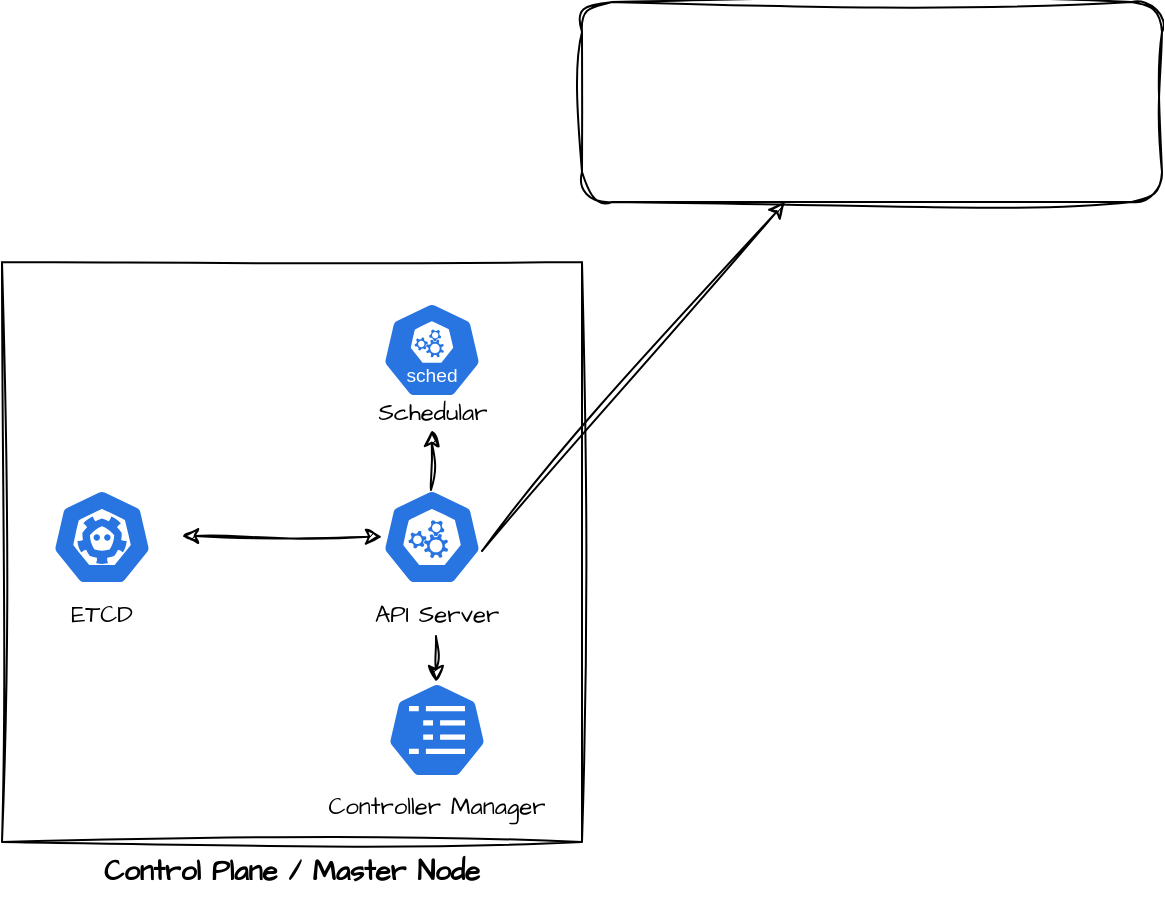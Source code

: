 <mxfile version="24.5.5" type="github">
  <diagram name="Page-1" id="wMEaXiZTN7ye7j9jagXj">
    <mxGraphModel dx="1434" dy="781" grid="1" gridSize="10" guides="1" tooltips="1" connect="1" arrows="1" fold="1" page="1" pageScale="1" pageWidth="850" pageHeight="1100" math="0" shadow="0">
      <root>
        <mxCell id="0" />
        <mxCell id="1" parent="0" />
        <mxCell id="pVgq_ht21RBZaUko71De-2" value="" style="whiteSpace=wrap;html=1;aspect=fixed;sketch=1;hachureGap=4;jiggle=2;curveFitting=1;fontFamily=Architects Daughter;fontSource=https%3A%2F%2Ffonts.googleapis.com%2Fcss%3Ffamily%3DArchitects%2BDaughter;" vertex="1" parent="1">
          <mxGeometry x="30" y="180" width="290" height="290" as="geometry" />
        </mxCell>
        <mxCell id="pVgq_ht21RBZaUko71De-3" value="&lt;font style=&quot;font-size: 14px;&quot;&gt;&lt;b&gt;Control Plane / Master Node&lt;/b&gt;&lt;/font&gt;" style="text;html=1;align=center;verticalAlign=middle;whiteSpace=wrap;rounded=0;fontFamily=Architects Daughter;fontSource=https%3A%2F%2Ffonts.googleapis.com%2Fcss%3Ffamily%3DArchitects%2BDaughter;" vertex="1" parent="1">
          <mxGeometry x="60" y="470" width="230" height="30" as="geometry" />
        </mxCell>
        <mxCell id="pVgq_ht21RBZaUko71De-8" value="ETCD" style="text;html=1;align=center;verticalAlign=middle;whiteSpace=wrap;rounded=0;fontFamily=Architects Daughter;fontSource=https%3A%2F%2Ffonts.googleapis.com%2Fcss%3Ffamily%3DArchitects%2BDaughter;" vertex="1" parent="1">
          <mxGeometry x="50" y="341.5" width="60" height="30" as="geometry" />
        </mxCell>
        <mxCell id="pVgq_ht21RBZaUko71De-9" value="" style="endArrow=classic;startArrow=classic;html=1;rounded=0;sketch=1;hachureGap=4;jiggle=2;curveFitting=1;fontFamily=Architects Daughter;fontSource=https%3A%2F%2Ffonts.googleapis.com%2Fcss%3Ffamily%3DArchitects%2BDaughter;" edge="1" parent="1" target="pVgq_ht21RBZaUko71De-10">
          <mxGeometry width="50" height="50" relative="1" as="geometry">
            <mxPoint x="120" y="317" as="sourcePoint" />
            <mxPoint x="190" y="317" as="targetPoint" />
          </mxGeometry>
        </mxCell>
        <mxCell id="pVgq_ht21RBZaUko71De-10" value="" style="aspect=fixed;sketch=0;html=1;dashed=0;whitespace=wrap;verticalLabelPosition=bottom;verticalAlign=top;fillColor=#2875E2;strokeColor=#ffffff;points=[[0.005,0.63,0],[0.1,0.2,0],[0.9,0.2,0],[0.5,0,0],[0.995,0.63,0],[0.72,0.99,0],[0.5,1,0],[0.28,0.99,0]];shape=mxgraph.kubernetes.icon2;prIcon=api;hachureGap=4;jiggle=2;curveFitting=1;fontFamily=Architects Daughter;fontSource=https%3A%2F%2Ffonts.googleapis.com%2Fcss%3Ffamily%3DArchitects%2BDaughter;" vertex="1" parent="1">
          <mxGeometry x="220" y="293.5" width="50" height="48" as="geometry" />
        </mxCell>
        <mxCell id="pVgq_ht21RBZaUko71De-11" value="" style="aspect=fixed;sketch=0;html=1;dashed=0;whitespace=wrap;verticalLabelPosition=bottom;verticalAlign=top;fillColor=#2875E2;strokeColor=#ffffff;points=[[0.005,0.63,0],[0.1,0.2,0],[0.9,0.2,0],[0.5,0,0],[0.995,0.63,0],[0.72,0.99,0],[0.5,1,0],[0.28,0.99,0]];shape=mxgraph.kubernetes.icon2;prIcon=etcd;hachureGap=4;jiggle=2;curveFitting=1;fontFamily=Architects Daughter;fontSource=https%3A%2F%2Ffonts.googleapis.com%2Fcss%3Ffamily%3DArchitects%2BDaughter;" vertex="1" parent="1">
          <mxGeometry x="55" y="293.5" width="50" height="48" as="geometry" />
        </mxCell>
        <mxCell id="pVgq_ht21RBZaUko71De-12" value="API Server" style="text;html=1;align=center;verticalAlign=middle;whiteSpace=wrap;rounded=0;fontFamily=Architects Daughter;fontSource=https%3A%2F%2Ffonts.googleapis.com%2Fcss%3Ffamily%3DArchitects%2BDaughter;" vertex="1" parent="1">
          <mxGeometry x="215" y="341.5" width="65" height="30" as="geometry" />
        </mxCell>
        <mxCell id="pVgq_ht21RBZaUko71De-13" value="" style="aspect=fixed;sketch=0;html=1;dashed=0;whitespace=wrap;verticalLabelPosition=bottom;verticalAlign=top;fillColor=#2875E2;strokeColor=#ffffff;points=[[0.005,0.63,0],[0.1,0.2,0],[0.9,0.2,0],[0.5,0,0],[0.995,0.63,0],[0.72,0.99,0],[0.5,1,0],[0.28,0.99,0]];shape=mxgraph.kubernetes.icon2;kubernetesLabel=1;prIcon=sched;hachureGap=4;jiggle=2;curveFitting=1;fontFamily=Architects Daughter;fontSource=https%3A%2F%2Ffonts.googleapis.com%2Fcss%3Ffamily%3DArchitects%2BDaughter;" vertex="1" parent="1">
          <mxGeometry x="220" y="200" width="50" height="48" as="geometry" />
        </mxCell>
        <mxCell id="pVgq_ht21RBZaUko71De-14" value="&lt;div&gt;Schedular&lt;/div&gt;" style="text;html=1;align=center;verticalAlign=middle;whiteSpace=wrap;rounded=0;fontFamily=Architects Daughter;fontSource=https%3A%2F%2Ffonts.googleapis.com%2Fcss%3Ffamily%3DArchitects%2BDaughter;" vertex="1" parent="1">
          <mxGeometry x="212.5" y="241" width="65" height="30" as="geometry" />
        </mxCell>
        <mxCell id="pVgq_ht21RBZaUko71De-15" value="" style="aspect=fixed;sketch=0;html=1;dashed=0;whitespace=wrap;verticalLabelPosition=bottom;verticalAlign=top;fillColor=#2875E2;strokeColor=#ffffff;points=[[0.005,0.63,0],[0.1,0.2,0],[0.9,0.2,0],[0.5,0,0],[0.995,0.63,0],[0.72,0.99,0],[0.5,1,0],[0.28,0.99,0]];shape=mxgraph.kubernetes.icon2;prIcon=cm;hachureGap=4;jiggle=2;curveFitting=1;fontFamily=Architects Daughter;fontSource=https%3A%2F%2Ffonts.googleapis.com%2Fcss%3Ffamily%3DArchitects%2BDaughter;" vertex="1" parent="1">
          <mxGeometry x="222.5" y="390" width="50" height="48" as="geometry" />
        </mxCell>
        <mxCell id="pVgq_ht21RBZaUko71De-16" value="Controller Manager" style="text;html=1;align=center;verticalAlign=middle;whiteSpace=wrap;rounded=0;fontFamily=Architects Daughter;fontSource=https%3A%2F%2Ffonts.googleapis.com%2Fcss%3Ffamily%3DArchitects%2BDaughter;" vertex="1" parent="1">
          <mxGeometry x="184" y="438" width="127" height="30" as="geometry" />
        </mxCell>
        <mxCell id="pVgq_ht21RBZaUko71De-19" value="" style="endArrow=classic;html=1;rounded=0;sketch=1;hachureGap=4;jiggle=2;curveFitting=1;fontFamily=Architects Daughter;fontSource=https%3A%2F%2Ffonts.googleapis.com%2Fcss%3Ffamily%3DArchitects%2BDaughter;" edge="1" parent="1">
          <mxGeometry width="50" height="50" relative="1" as="geometry">
            <mxPoint x="244.5" y="294" as="sourcePoint" />
            <mxPoint x="245" y="264" as="targetPoint" />
          </mxGeometry>
        </mxCell>
        <mxCell id="pVgq_ht21RBZaUko71De-20" value="" style="endArrow=classic;html=1;rounded=0;sketch=1;hachureGap=4;jiggle=2;curveFitting=1;fontFamily=Architects Daughter;fontSource=https%3A%2F%2Ffonts.googleapis.com%2Fcss%3Ffamily%3DArchitects%2BDaughter;" edge="1" parent="1">
          <mxGeometry width="50" height="50" relative="1" as="geometry">
            <mxPoint x="247" y="367" as="sourcePoint" />
            <mxPoint x="247" y="390" as="targetPoint" />
          </mxGeometry>
        </mxCell>
        <mxCell id="pVgq_ht21RBZaUko71De-21" value="" style="endArrow=classic;html=1;rounded=0;sketch=1;hachureGap=4;jiggle=2;curveFitting=1;fontFamily=Architects Daughter;fontSource=https%3A%2F%2Ffonts.googleapis.com%2Fcss%3Ffamily%3DArchitects%2BDaughter;" edge="1" parent="1" target="pVgq_ht21RBZaUko71De-22">
          <mxGeometry width="50" height="50" relative="1" as="geometry">
            <mxPoint x="270" y="324.5" as="sourcePoint" />
            <mxPoint x="350" y="324.5" as="targetPoint" />
          </mxGeometry>
        </mxCell>
        <mxCell id="pVgq_ht21RBZaUko71De-22" value="" style="rounded=1;whiteSpace=wrap;html=1;sketch=1;hachureGap=4;jiggle=2;curveFitting=1;fontFamily=Architects Daughter;fontSource=https%3A%2F%2Ffonts.googleapis.com%2Fcss%3Ffamily%3DArchitects%2BDaughter;" vertex="1" parent="1">
          <mxGeometry x="320" y="50" width="290" height="100" as="geometry" />
        </mxCell>
      </root>
    </mxGraphModel>
  </diagram>
</mxfile>
